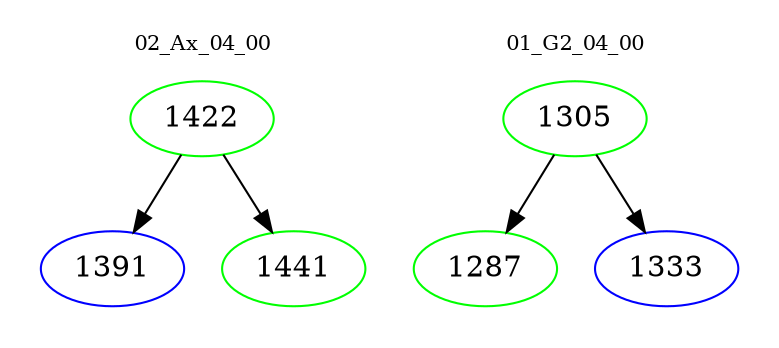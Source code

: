 digraph{
subgraph cluster_0 {
color = white
label = "02_Ax_04_00";
fontsize=10;
T0_1422 [label="1422", color="green"]
T0_1422 -> T0_1391 [color="black"]
T0_1391 [label="1391", color="blue"]
T0_1422 -> T0_1441 [color="black"]
T0_1441 [label="1441", color="green"]
}
subgraph cluster_1 {
color = white
label = "01_G2_04_00";
fontsize=10;
T1_1305 [label="1305", color="green"]
T1_1305 -> T1_1287 [color="black"]
T1_1287 [label="1287", color="green"]
T1_1305 -> T1_1333 [color="black"]
T1_1333 [label="1333", color="blue"]
}
}
